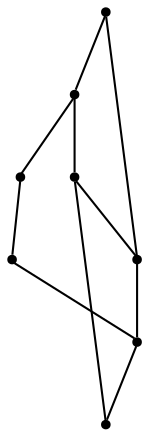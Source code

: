 graph {
  node [shape=point,comment="{\"directed\":false,\"doi\":\"10.1007/978-3-319-50106-2_42\",\"figure\":\"2\"}"]

  v0 [pos="1181.0756275701042,379.4439590758574"]
  v1 [pos="1181.0756275701042,359.9546261083514"]
  v2 [pos="1181.0756275701042,335.86788304061804"]
  v3 [pos="1124.571881635804,342.2551102952327"]
  v4 [pos="1124.571881635804,359.1961527577566"]
  v5 [pos="1076.2630930323207,360.7672761268459"]
  v6 [pos="1076.2630930323207,341.8769148675138"]
  v7 [pos="1076.2630930323207,327.12483711394225"]

  v7 -- v3 [id="-3",pos="1076.2630930323207,327.12483711394225 1124.571881635804,342.2551102952327 1124.571881635804,342.2551102952327 1124.571881635804,342.2551102952327"]
  v3 -- v1 [id="-4",pos="1124.571881635804,342.2551102952327 1181.0756275701042,359.9546261083514 1181.0756275701042,359.9546261083514 1181.0756275701042,359.9546261083514"]
  v6 -- v4 [id="-7",pos="1076.2630930323207,341.8769148675138 1124.571881635804,359.1961527577566 1124.571881635804,359.1961527577566 1124.571881635804,359.1961527577566"]
  v4 -- v0 [id="-8",pos="1124.571881635804,359.1961527577566 1181.0756275701042,379.4439590758574 1181.0756275701042,379.4439590758574 1181.0756275701042,379.4439590758574"]
  v5 -- v2 [id="-11",pos="1076.2630930323207,360.7672761268459 1181.0756275701042,335.86788304061804 1181.0756275701042,335.86788304061804 1181.0756275701042,335.86788304061804"]
  v1 -- v0 [id="-13",pos="1181.0756275701042,359.9546261083514 1181.0756275701042,379.4439590758574 1181.0756275701042,379.4439590758574 1181.0756275701042,379.4439590758574"]
  v2 -- v1 [id="-14",pos="1181.0756275701042,335.86788304061804 1181.0756275701042,359.9546261083514 1181.0756275701042,359.9546261083514 1181.0756275701042,359.9546261083514"]
  v4 -- v3 [id="-17",pos="1124.571881635804,359.1961527577566 1124.571881635804,342.2551102952327 1124.571881635804,342.2551102952327 1124.571881635804,342.2551102952327"]
  v6 -- v5 [id="-20",pos="1076.2630930323207,341.8769148675138 1076.2630930323207,360.7672761268459 1076.2630930323207,360.7672761268459 1076.2630930323207,360.7672761268459"]
  v7 -- v6 [id="-21",pos="1076.2630930323207,327.12483711394225 1076.2630930323207,341.8769148675138 1076.2630930323207,341.8769148675138 1076.2630930323207,341.8769148675138"]
}